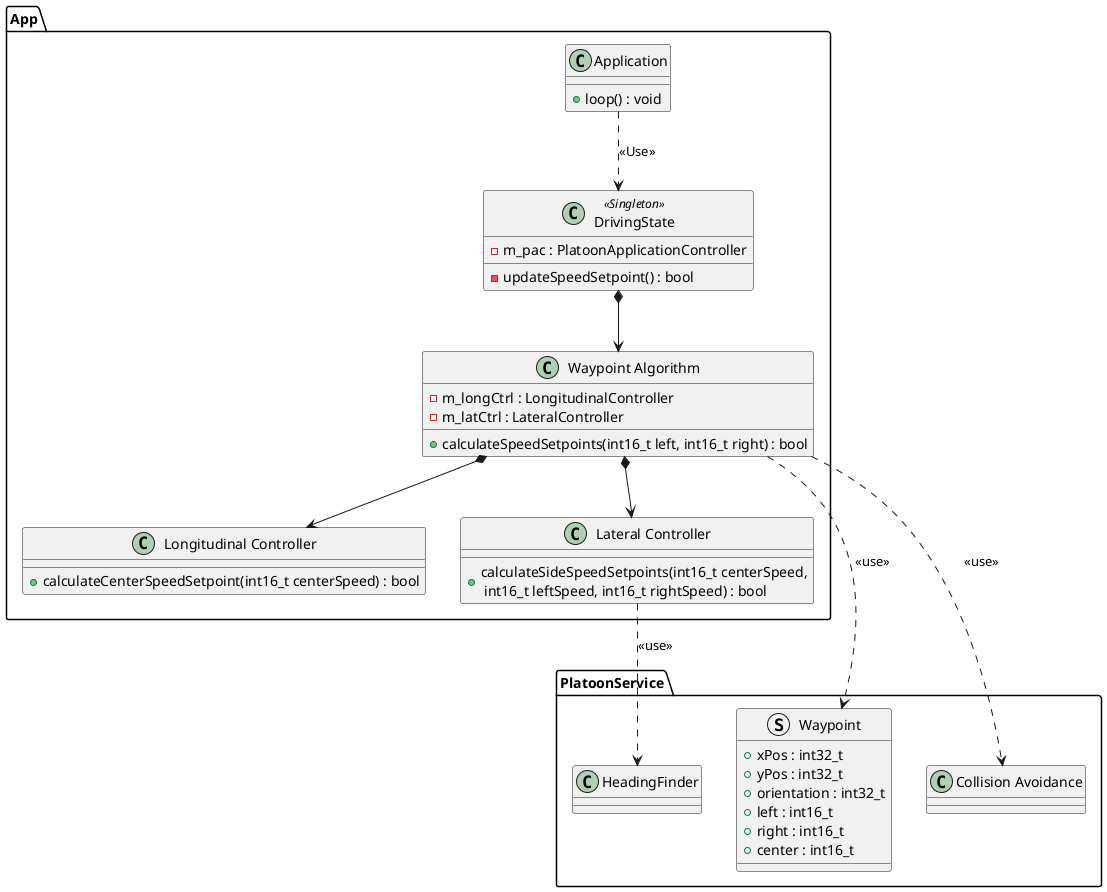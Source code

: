 @startuml WAClass

package "App" {
    class "Application" as app {
        + loop() : void
    }

    class DrivingState <<Singleton>> {
        - updateSpeedSetpoint() : bool
        - m_pac : PlatoonApplicationController
    }

    class "Waypoint Algorithm" as WA 
    {
        + calculateSpeedSetpoints(int16_t left, int16_t right) : bool
        - m_longCtrl : LongitudinalController
        - m_latCtrl : LateralController
    }

    class "Longitudinal Controller" as longCtrl {
        + calculateCenterSpeedSetpoint(int16_t centerSpeed) : bool
    }

    class "Lateral Controller" as latCtrl 
    {
        + calculateSideSpeedSetpoints(int16_t centerSpeed,\n int16_t leftSpeed, int16_t rightSpeed) : bool
    }
}

package "PlatoonService" as serv {
    class "Collision Avoidance" as CAV
    class "HeadingFinder" as heading

    struct "Waypoint" as waypoint {
        + xPos : int32_t
        + yPos : int32_t
        + orientation : int32_t
        + left : int16_t
        + right : int16_t
        + center : int16_t
    }
    
    WA .> waypoint : <<use>>
}

app ..> DrivingState : <<Use>>
DrivingState *--> WA
WA *--> longCtrl
WA *--> latCtrl
WA ..> CAV : <<use>>
latCtrl ..> heading : <<use>>

@enduml